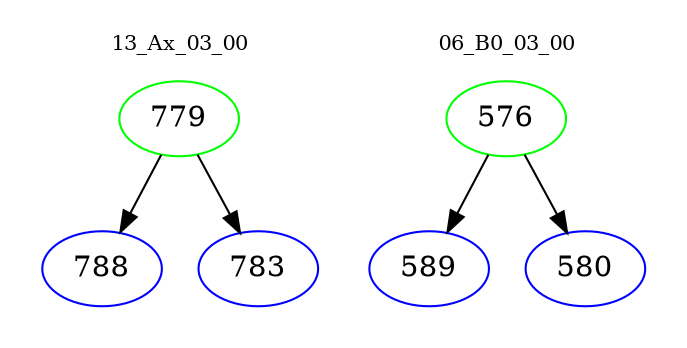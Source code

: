 digraph{
subgraph cluster_0 {
color = white
label = "13_Ax_03_00";
fontsize=10;
T0_779 [label="779", color="green"]
T0_779 -> T0_788 [color="black"]
T0_788 [label="788", color="blue"]
T0_779 -> T0_783 [color="black"]
T0_783 [label="783", color="blue"]
}
subgraph cluster_1 {
color = white
label = "06_B0_03_00";
fontsize=10;
T1_576 [label="576", color="green"]
T1_576 -> T1_589 [color="black"]
T1_589 [label="589", color="blue"]
T1_576 -> T1_580 [color="black"]
T1_580 [label="580", color="blue"]
}
}

